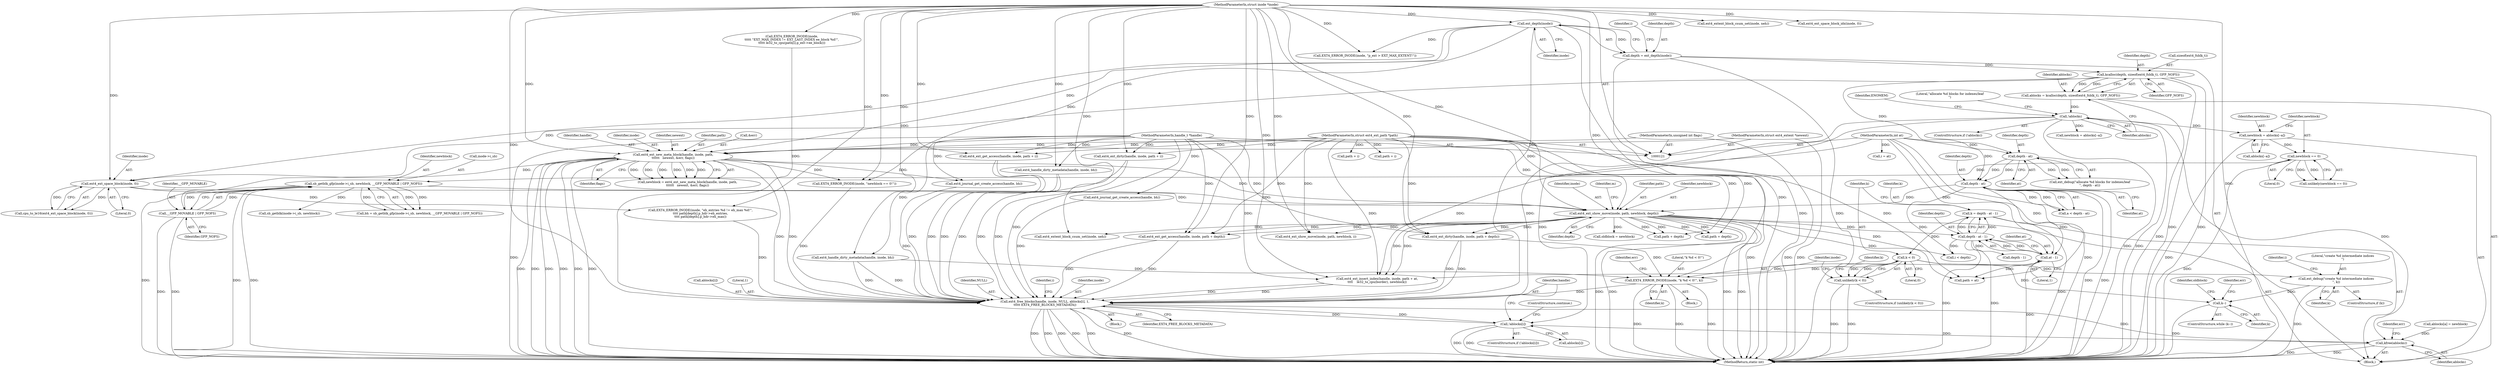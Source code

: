 digraph "0_linux_592acbf16821288ecdc4192c47e3774a4c48bb64_0@integer" {
"1000518" [label="(Call,k = depth - at - 1)"];
"1000520" [label="(Call,depth - at - 1)"];
"1000405" [label="(Call,ext4_ext_show_move(inode, path, newblock, depth))"];
"1000337" [label="(Call,ext4_ext_space_block(inode, 0))"];
"1000255" [label="(Call,ext4_ext_new_meta_block(handle, inode, path,\n\t\t\t\t\t\t   newext, &err, flags))"];
"1000122" [label="(MethodParameterIn,handle_t *handle)"];
"1000136" [label="(Call,ext_depth(inode))"];
"1000123" [label="(MethodParameterIn,struct inode *inode)"];
"1000125" [label="(MethodParameterIn,struct ext4_ext_path *path)"];
"1000126" [label="(MethodParameterIn,struct ext4_extent *newext)"];
"1000124" [label="(MethodParameterIn,unsigned int flags)"];
"1000295" [label="(Call,sb_getblk_gfp(inode->i_sb, newblock, __GFP_MOVABLE | GFP_NOFS))"];
"1000281" [label="(Call,newblock == 0)"];
"1000273" [label="(Call,newblock = ablocks[--a])"];
"1000231" [label="(Call,!ablocks)"];
"1000223" [label="(Call,ablocks = kcalloc(depth, sizeof(ext4_fsblk_t), GFP_NOFS))"];
"1000225" [label="(Call,kcalloc(depth, sizeof(ext4_fsblk_t), GFP_NOFS))"];
"1000134" [label="(Call,depth = ext_depth(inode))"];
"1000300" [label="(Call,__GFP_MOVABLE | GFP_NOFS)"];
"1000247" [label="(Call,depth - at)"];
"1000238" [label="(Call,depth - at)"];
"1000127" [label="(MethodParameterIn,int at)"];
"1000522" [label="(Call,at - 1)"];
"1000527" [label="(Call,k < 0)"];
"1000526" [label="(Call,unlikely(k < 0))"];
"1000531" [label="(Call,EXT4_ERROR_INODE(inode, \"k %d < 0!\", k))"];
"1000852" [label="(Call,ext4_free_blocks(handle, inode, NULL, ablocks[i], 1,\n\t\t\t\t\t EXT4_FREE_BLOCKS_METADATA))"];
"1000847" [label="(Call,!ablocks[i])"];
"1000861" [label="(Call,kfree(ablocks))"];
"1000542" [label="(Call,ext_debug(\"create %d intermediate indices\n\", k))"];
"1000551" [label="(Call,k--)"];
"1000258" [label="(Identifier,path)"];
"1000509" [label="(Call,ext4_ext_dirty(handle, inode, path + depth))"];
"1000136" [label="(Call,ext_depth(inode))"];
"1000521" [label="(Identifier,depth)"];
"1000781" [label="(Call,path + i)"];
"1000142" [label="(Identifier,i)"];
"1000408" [label="(Identifier,newblock)"];
"1000260" [label="(Call,&err)"];
"1000249" [label="(Identifier,at)"];
"1000541" [label="(Identifier,k)"];
"1000812" [label="(Identifier,err)"];
"1000122" [label="(MethodParameterIn,handle_t *handle)"];
"1000296" [label="(Call,inode->i_sb)"];
"1000470" [label="(Call,ext4_handle_dirty_metadata(handle, inode, bh))"];
"1000224" [label="(Identifier,ablocks)"];
"1000135" [label="(Identifier,depth)"];
"1000512" [label="(Call,path + depth)"];
"1000124" [label="(MethodParameterIn,unsigned int flags)"];
"1000523" [label="(Identifier,at)"];
"1000544" [label="(Identifier,k)"];
"1000855" [label="(Identifier,NULL)"];
"1000534" [label="(Identifier,k)"];
"1000845" [label="(Block,)"];
"1000300" [label="(Call,__GFP_MOVABLE | GFP_NOFS)"];
"1000229" [label="(Identifier,GFP_NOFS)"];
"1000226" [label="(Identifier,depth)"];
"1000295" [label="(Call,sb_getblk_gfp(inode->i_sb, newblock, __GFP_MOVABLE | GFP_NOFS))"];
"1000141" [label="(Call,i = at)"];
"1000134" [label="(Call,depth = ext_depth(inode))"];
"1000282" [label="(Identifier,newblock)"];
"1000125" [label="(MethodParameterIn,struct ext4_ext_path *path)"];
"1000816" [label="(Call,path + at)"];
"1000840" [label="(Call,i < depth)"];
"1000368" [label="(Call,EXT4_ERROR_INODE(inode, \"eh_entries %d != eh_max %d!\",\n\t\t\t\t path[depth].p_hdr->eh_entries,\n\t\t\t\t path[depth].p_hdr->eh_max))"];
"1000285" [label="(Call,EXT4_ERROR_INODE(inode, \"newblock == 0!\"))"];
"1000238" [label="(Call,depth - at)"];
"1000853" [label="(Identifier,handle)"];
"1000846" [label="(ControlStructure,if (!ablocks[i]))"];
"1000862" [label="(Identifier,ablocks)"];
"1000255" [label="(Call,ext4_ext_new_meta_block(handle, inode, path,\n\t\t\t\t\t\t   newext, &err, flags))"];
"1000231" [label="(Call,!ablocks)"];
"1000525" [label="(ControlStructure,if (unlikely(k < 0)))"];
"1000223" [label="(Call,ablocks = kcalloc(depth, sizeof(ext4_fsblk_t), GFP_NOFS))"];
"1000864" [label="(Identifier,err)"];
"1000851" [label="(ControlStructure,continue;)"];
"1000405" [label="(Call,ext4_ext_show_move(inode, path, newblock, depth))"];
"1000338" [label="(Identifier,inode)"];
"1000533" [label="(Literal,\"k %d < 0!\")"];
"1000406" [label="(Identifier,inode)"];
"1000752" [label="(Call,ext4_extent_block_csum_set(inode, neh))"];
"1000280" [label="(Call,unlikely(newblock == 0))"];
"1000245" [label="(Call,a < depth - at)"];
"1000247" [label="(Call,depth - at)"];
"1000293" [label="(Call,bh = sb_getblk_gfp(inode->i_sb, newblock, __GFP_MOVABLE | GFP_NOFS))"];
"1000253" [label="(Call,newblock = ext4_ext_new_meta_block(handle, inode, path,\n\t\t\t\t\t\t   newext, &err, flags))"];
"1000518" [label="(Call,k = depth - at - 1)"];
"1000546" [label="(Identifier,i)"];
"1000227" [label="(Call,sizeof(ext4_fsblk_t))"];
"1000137" [label="(Identifier,inode)"];
"1000803" [label="(Call,path + i)"];
"1000531" [label="(Call,EXT4_ERROR_INODE(inode, \"k %d < 0!\", k))"];
"1000656" [label="(Call,EXT4_ERROR_INODE(inode,\n\t\t\t\t\t \"EXT_MAX_INDEX != EXT_LAST_INDEX ee_block %d!\",\n\t\t\t\t\t le32_to_cpu(path[i].p_ext->ee_block)))"];
"1000557" [label="(Call,newblock = ablocks[--a])"];
"1000847" [label="(Call,!ablocks[i])"];
"1000317" [label="(Call,ext4_journal_get_create_access(handle, bh))"];
"1000177" [label="(Call,EXT4_ERROR_INODE(inode, \"p_ext > EXT_MAX_EXTENT!\"))"];
"1000552" [label="(Identifier,k)"];
"1000610" [label="(Call,ext4_ext_space_block_idx(inode, 0))"];
"1000236" [label="(Call,ext_debug(\"allocate %d blocks for indexes/leaf\n\", depth - at))"];
"1000540" [label="(ControlStructure,if (k))"];
"1000411" [label="(Identifier,m)"];
"1000237" [label="(Literal,\"allocate %d blocks for indexes/leaf\n\")"];
"1000700" [label="(Call,ext4_ext_show_move(inode, path, newblock, i))"];
"1000761" [label="(Call,ext4_handle_dirty_metadata(handle, inode, bh))"];
"1000565" [label="(Call,sb_getblk(inode->i_sb, newblock))"];
"1000127" [label="(MethodParameterIn,int at)"];
"1000800" [label="(Call,ext4_ext_dirty(handle, inode, path + i))"];
"1000283" [label="(Literal,0)"];
"1000230" [label="(ControlStructure,if (!ablocks))"];
"1000844" [label="(Identifier,i)"];
"1000409" [label="(Identifier,depth)"];
"1000256" [label="(Identifier,handle)"];
"1000550" [label="(ControlStructure,while (k--))"];
"1000235" [label="(Identifier,ENOMEM)"];
"1000520" [label="(Call,depth - at - 1)"];
"1000860" [label="(Identifier,EXT4_FREE_BLOCKS_METADATA)"];
"1000407" [label="(Identifier,path)"];
"1000461" [label="(Call,ext4_extent_block_csum_set(inode, neh))"];
"1000490" [label="(Call,path + depth)"];
"1000542" [label="(Call,ext_debug(\"create %d intermediate indices\n\", k))"];
"1000543" [label="(Literal,\"create %d intermediate indices\n\")"];
"1000865" [label="(MethodReturn,static int)"];
"1000519" [label="(Identifier,k)"];
"1000232" [label="(Identifier,ablocks)"];
"1000529" [label="(Literal,0)"];
"1000126" [label="(MethodParameterIn,struct ext4_extent *newext)"];
"1000262" [label="(Identifier,flags)"];
"1000487" [label="(Call,ext4_ext_get_access(handle, inode, path + depth))"];
"1000854" [label="(Identifier,inode)"];
"1000339" [label="(Literal,0)"];
"1000527" [label="(Call,k < 0)"];
"1000128" [label="(Block,)"];
"1000273" [label="(Call,newblock = ablocks[--a])"];
"1000524" [label="(Literal,1)"];
"1000856" [label="(Call,ablocks[i])"];
"1000536" [label="(Identifier,err)"];
"1000778" [label="(Call,ext4_ext_get_access(handle, inode, path + i))"];
"1000861" [label="(Call,kfree(ablocks))"];
"1000532" [label="(Identifier,inode)"];
"1000240" [label="(Identifier,at)"];
"1000555" [label="(Identifier,oldblock)"];
"1000302" [label="(Identifier,GFP_NOFS)"];
"1000547" [label="(Call,depth - 1)"];
"1000813" [label="(Call,ext4_ext_insert_index(handle, inode, path + at,\n\t\t\t\t    le32_to_cpu(border), newblock))"];
"1000551" [label="(Call,k--)"];
"1000268" [label="(Call,ablocks[a] = newblock)"];
"1000275" [label="(Call,ablocks[--a])"];
"1000526" [label="(Call,unlikely(k < 0))"];
"1000848" [label="(Call,ablocks[i])"];
"1000852" [label="(Call,ext4_free_blocks(handle, inode, NULL, ablocks[i], 1,\n\t\t\t\t\t EXT4_FREE_BLOCKS_METADATA))"];
"1000530" [label="(Block,)"];
"1000257" [label="(Identifier,inode)"];
"1000299" [label="(Identifier,newblock)"];
"1000259" [label="(Identifier,newext)"];
"1000528" [label="(Identifier,k)"];
"1000554" [label="(Call,oldblock = newblock)"];
"1000336" [label="(Call,cpu_to_le16(ext4_ext_space_block(inode, 0)))"];
"1000225" [label="(Call,kcalloc(depth, sizeof(ext4_fsblk_t), GFP_NOFS))"];
"1000281" [label="(Call,newblock == 0)"];
"1000301" [label="(Identifier,__GFP_MOVABLE)"];
"1000239" [label="(Identifier,depth)"];
"1000859" [label="(Literal,1)"];
"1000337" [label="(Call,ext4_ext_space_block(inode, 0))"];
"1000123" [label="(MethodParameterIn,struct inode *inode)"];
"1000248" [label="(Identifier,depth)"];
"1000522" [label="(Call,at - 1)"];
"1000584" [label="(Call,ext4_journal_get_create_access(handle, bh))"];
"1000274" [label="(Identifier,newblock)"];
"1000518" -> "1000128"  [label="AST: "];
"1000518" -> "1000520"  [label="CFG: "];
"1000519" -> "1000518"  [label="AST: "];
"1000520" -> "1000518"  [label="AST: "];
"1000528" -> "1000518"  [label="CFG: "];
"1000518" -> "1000865"  [label="DDG: "];
"1000520" -> "1000518"  [label="DDG: "];
"1000520" -> "1000518"  [label="DDG: "];
"1000518" -> "1000527"  [label="DDG: "];
"1000520" -> "1000522"  [label="CFG: "];
"1000521" -> "1000520"  [label="AST: "];
"1000522" -> "1000520"  [label="AST: "];
"1000520" -> "1000865"  [label="DDG: "];
"1000520" -> "1000865"  [label="DDG: "];
"1000405" -> "1000520"  [label="DDG: "];
"1000522" -> "1000520"  [label="DDG: "];
"1000522" -> "1000520"  [label="DDG: "];
"1000520" -> "1000547"  [label="DDG: "];
"1000520" -> "1000840"  [label="DDG: "];
"1000405" -> "1000128"  [label="AST: "];
"1000405" -> "1000409"  [label="CFG: "];
"1000406" -> "1000405"  [label="AST: "];
"1000407" -> "1000405"  [label="AST: "];
"1000408" -> "1000405"  [label="AST: "];
"1000409" -> "1000405"  [label="AST: "];
"1000411" -> "1000405"  [label="CFG: "];
"1000405" -> "1000865"  [label="DDG: "];
"1000405" -> "1000865"  [label="DDG: "];
"1000405" -> "1000865"  [label="DDG: "];
"1000405" -> "1000865"  [label="DDG: "];
"1000337" -> "1000405"  [label="DDG: "];
"1000123" -> "1000405"  [label="DDG: "];
"1000255" -> "1000405"  [label="DDG: "];
"1000125" -> "1000405"  [label="DDG: "];
"1000295" -> "1000405"  [label="DDG: "];
"1000247" -> "1000405"  [label="DDG: "];
"1000405" -> "1000461"  [label="DDG: "];
"1000405" -> "1000487"  [label="DDG: "];
"1000405" -> "1000487"  [label="DDG: "];
"1000405" -> "1000490"  [label="DDG: "];
"1000405" -> "1000490"  [label="DDG: "];
"1000405" -> "1000509"  [label="DDG: "];
"1000405" -> "1000509"  [label="DDG: "];
"1000405" -> "1000512"  [label="DDG: "];
"1000405" -> "1000512"  [label="DDG: "];
"1000405" -> "1000554"  [label="DDG: "];
"1000405" -> "1000700"  [label="DDG: "];
"1000405" -> "1000813"  [label="DDG: "];
"1000405" -> "1000813"  [label="DDG: "];
"1000405" -> "1000816"  [label="DDG: "];
"1000405" -> "1000840"  [label="DDG: "];
"1000337" -> "1000336"  [label="AST: "];
"1000337" -> "1000339"  [label="CFG: "];
"1000338" -> "1000337"  [label="AST: "];
"1000339" -> "1000337"  [label="AST: "];
"1000336" -> "1000337"  [label="CFG: "];
"1000337" -> "1000336"  [label="DDG: "];
"1000337" -> "1000336"  [label="DDG: "];
"1000255" -> "1000337"  [label="DDG: "];
"1000136" -> "1000337"  [label="DDG: "];
"1000123" -> "1000337"  [label="DDG: "];
"1000337" -> "1000368"  [label="DDG: "];
"1000255" -> "1000253"  [label="AST: "];
"1000255" -> "1000262"  [label="CFG: "];
"1000256" -> "1000255"  [label="AST: "];
"1000257" -> "1000255"  [label="AST: "];
"1000258" -> "1000255"  [label="AST: "];
"1000259" -> "1000255"  [label="AST: "];
"1000260" -> "1000255"  [label="AST: "];
"1000262" -> "1000255"  [label="AST: "];
"1000253" -> "1000255"  [label="CFG: "];
"1000255" -> "1000865"  [label="DDG: "];
"1000255" -> "1000865"  [label="DDG: "];
"1000255" -> "1000865"  [label="DDG: "];
"1000255" -> "1000865"  [label="DDG: "];
"1000255" -> "1000865"  [label="DDG: "];
"1000255" -> "1000865"  [label="DDG: "];
"1000255" -> "1000253"  [label="DDG: "];
"1000255" -> "1000253"  [label="DDG: "];
"1000255" -> "1000253"  [label="DDG: "];
"1000255" -> "1000253"  [label="DDG: "];
"1000255" -> "1000253"  [label="DDG: "];
"1000255" -> "1000253"  [label="DDG: "];
"1000122" -> "1000255"  [label="DDG: "];
"1000136" -> "1000255"  [label="DDG: "];
"1000123" -> "1000255"  [label="DDG: "];
"1000125" -> "1000255"  [label="DDG: "];
"1000126" -> "1000255"  [label="DDG: "];
"1000124" -> "1000255"  [label="DDG: "];
"1000255" -> "1000285"  [label="DDG: "];
"1000255" -> "1000317"  [label="DDG: "];
"1000255" -> "1000852"  [label="DDG: "];
"1000255" -> "1000852"  [label="DDG: "];
"1000122" -> "1000121"  [label="AST: "];
"1000122" -> "1000865"  [label="DDG: "];
"1000122" -> "1000317"  [label="DDG: "];
"1000122" -> "1000470"  [label="DDG: "];
"1000122" -> "1000487"  [label="DDG: "];
"1000122" -> "1000509"  [label="DDG: "];
"1000122" -> "1000584"  [label="DDG: "];
"1000122" -> "1000761"  [label="DDG: "];
"1000122" -> "1000778"  [label="DDG: "];
"1000122" -> "1000800"  [label="DDG: "];
"1000122" -> "1000813"  [label="DDG: "];
"1000122" -> "1000852"  [label="DDG: "];
"1000136" -> "1000134"  [label="AST: "];
"1000136" -> "1000137"  [label="CFG: "];
"1000137" -> "1000136"  [label="AST: "];
"1000134" -> "1000136"  [label="CFG: "];
"1000136" -> "1000865"  [label="DDG: "];
"1000136" -> "1000134"  [label="DDG: "];
"1000123" -> "1000136"  [label="DDG: "];
"1000136" -> "1000177"  [label="DDG: "];
"1000136" -> "1000285"  [label="DDG: "];
"1000136" -> "1000852"  [label="DDG: "];
"1000123" -> "1000121"  [label="AST: "];
"1000123" -> "1000865"  [label="DDG: "];
"1000123" -> "1000177"  [label="DDG: "];
"1000123" -> "1000285"  [label="DDG: "];
"1000123" -> "1000368"  [label="DDG: "];
"1000123" -> "1000461"  [label="DDG: "];
"1000123" -> "1000470"  [label="DDG: "];
"1000123" -> "1000487"  [label="DDG: "];
"1000123" -> "1000509"  [label="DDG: "];
"1000123" -> "1000531"  [label="DDG: "];
"1000123" -> "1000610"  [label="DDG: "];
"1000123" -> "1000656"  [label="DDG: "];
"1000123" -> "1000700"  [label="DDG: "];
"1000123" -> "1000752"  [label="DDG: "];
"1000123" -> "1000761"  [label="DDG: "];
"1000123" -> "1000778"  [label="DDG: "];
"1000123" -> "1000800"  [label="DDG: "];
"1000123" -> "1000813"  [label="DDG: "];
"1000123" -> "1000852"  [label="DDG: "];
"1000125" -> "1000121"  [label="AST: "];
"1000125" -> "1000865"  [label="DDG: "];
"1000125" -> "1000487"  [label="DDG: "];
"1000125" -> "1000490"  [label="DDG: "];
"1000125" -> "1000509"  [label="DDG: "];
"1000125" -> "1000512"  [label="DDG: "];
"1000125" -> "1000700"  [label="DDG: "];
"1000125" -> "1000778"  [label="DDG: "];
"1000125" -> "1000781"  [label="DDG: "];
"1000125" -> "1000800"  [label="DDG: "];
"1000125" -> "1000803"  [label="DDG: "];
"1000125" -> "1000813"  [label="DDG: "];
"1000125" -> "1000816"  [label="DDG: "];
"1000126" -> "1000121"  [label="AST: "];
"1000126" -> "1000865"  [label="DDG: "];
"1000124" -> "1000121"  [label="AST: "];
"1000124" -> "1000865"  [label="DDG: "];
"1000295" -> "1000293"  [label="AST: "];
"1000295" -> "1000300"  [label="CFG: "];
"1000296" -> "1000295"  [label="AST: "];
"1000299" -> "1000295"  [label="AST: "];
"1000300" -> "1000295"  [label="AST: "];
"1000293" -> "1000295"  [label="CFG: "];
"1000295" -> "1000865"  [label="DDG: "];
"1000295" -> "1000865"  [label="DDG: "];
"1000295" -> "1000865"  [label="DDG: "];
"1000295" -> "1000293"  [label="DDG: "];
"1000295" -> "1000293"  [label="DDG: "];
"1000295" -> "1000293"  [label="DDG: "];
"1000281" -> "1000295"  [label="DDG: "];
"1000300" -> "1000295"  [label="DDG: "];
"1000300" -> "1000295"  [label="DDG: "];
"1000295" -> "1000565"  [label="DDG: "];
"1000281" -> "1000280"  [label="AST: "];
"1000281" -> "1000283"  [label="CFG: "];
"1000282" -> "1000281"  [label="AST: "];
"1000283" -> "1000281"  [label="AST: "];
"1000280" -> "1000281"  [label="CFG: "];
"1000281" -> "1000865"  [label="DDG: "];
"1000281" -> "1000280"  [label="DDG: "];
"1000281" -> "1000280"  [label="DDG: "];
"1000273" -> "1000281"  [label="DDG: "];
"1000273" -> "1000128"  [label="AST: "];
"1000273" -> "1000275"  [label="CFG: "];
"1000274" -> "1000273"  [label="AST: "];
"1000275" -> "1000273"  [label="AST: "];
"1000282" -> "1000273"  [label="CFG: "];
"1000273" -> "1000865"  [label="DDG: "];
"1000231" -> "1000273"  [label="DDG: "];
"1000231" -> "1000230"  [label="AST: "];
"1000231" -> "1000232"  [label="CFG: "];
"1000232" -> "1000231"  [label="AST: "];
"1000235" -> "1000231"  [label="CFG: "];
"1000237" -> "1000231"  [label="CFG: "];
"1000231" -> "1000865"  [label="DDG: "];
"1000231" -> "1000865"  [label="DDG: "];
"1000223" -> "1000231"  [label="DDG: "];
"1000231" -> "1000557"  [label="DDG: "];
"1000231" -> "1000847"  [label="DDG: "];
"1000231" -> "1000852"  [label="DDG: "];
"1000231" -> "1000861"  [label="DDG: "];
"1000223" -> "1000128"  [label="AST: "];
"1000223" -> "1000225"  [label="CFG: "];
"1000224" -> "1000223"  [label="AST: "];
"1000225" -> "1000223"  [label="AST: "];
"1000232" -> "1000223"  [label="CFG: "];
"1000223" -> "1000865"  [label="DDG: "];
"1000225" -> "1000223"  [label="DDG: "];
"1000225" -> "1000223"  [label="DDG: "];
"1000225" -> "1000229"  [label="CFG: "];
"1000226" -> "1000225"  [label="AST: "];
"1000227" -> "1000225"  [label="AST: "];
"1000229" -> "1000225"  [label="AST: "];
"1000225" -> "1000865"  [label="DDG: "];
"1000225" -> "1000865"  [label="DDG: "];
"1000134" -> "1000225"  [label="DDG: "];
"1000225" -> "1000238"  [label="DDG: "];
"1000225" -> "1000300"  [label="DDG: "];
"1000134" -> "1000128"  [label="AST: "];
"1000135" -> "1000134"  [label="AST: "];
"1000142" -> "1000134"  [label="CFG: "];
"1000134" -> "1000865"  [label="DDG: "];
"1000134" -> "1000865"  [label="DDG: "];
"1000300" -> "1000302"  [label="CFG: "];
"1000301" -> "1000300"  [label="AST: "];
"1000302" -> "1000300"  [label="AST: "];
"1000300" -> "1000865"  [label="DDG: "];
"1000300" -> "1000865"  [label="DDG: "];
"1000247" -> "1000245"  [label="AST: "];
"1000247" -> "1000249"  [label="CFG: "];
"1000248" -> "1000247"  [label="AST: "];
"1000249" -> "1000247"  [label="AST: "];
"1000245" -> "1000247"  [label="CFG: "];
"1000247" -> "1000865"  [label="DDG: "];
"1000247" -> "1000865"  [label="DDG: "];
"1000247" -> "1000245"  [label="DDG: "];
"1000247" -> "1000245"  [label="DDG: "];
"1000238" -> "1000247"  [label="DDG: "];
"1000238" -> "1000247"  [label="DDG: "];
"1000127" -> "1000247"  [label="DDG: "];
"1000247" -> "1000522"  [label="DDG: "];
"1000247" -> "1000840"  [label="DDG: "];
"1000238" -> "1000236"  [label="AST: "];
"1000238" -> "1000240"  [label="CFG: "];
"1000239" -> "1000238"  [label="AST: "];
"1000240" -> "1000238"  [label="AST: "];
"1000236" -> "1000238"  [label="CFG: "];
"1000238" -> "1000236"  [label="DDG: "];
"1000238" -> "1000236"  [label="DDG: "];
"1000127" -> "1000238"  [label="DDG: "];
"1000127" -> "1000121"  [label="AST: "];
"1000127" -> "1000865"  [label="DDG: "];
"1000127" -> "1000141"  [label="DDG: "];
"1000127" -> "1000522"  [label="DDG: "];
"1000127" -> "1000813"  [label="DDG: "];
"1000127" -> "1000816"  [label="DDG: "];
"1000522" -> "1000524"  [label="CFG: "];
"1000523" -> "1000522"  [label="AST: "];
"1000524" -> "1000522"  [label="AST: "];
"1000522" -> "1000865"  [label="DDG: "];
"1000522" -> "1000813"  [label="DDG: "];
"1000522" -> "1000816"  [label="DDG: "];
"1000527" -> "1000526"  [label="AST: "];
"1000527" -> "1000529"  [label="CFG: "];
"1000528" -> "1000527"  [label="AST: "];
"1000529" -> "1000527"  [label="AST: "];
"1000526" -> "1000527"  [label="CFG: "];
"1000527" -> "1000526"  [label="DDG: "];
"1000527" -> "1000526"  [label="DDG: "];
"1000527" -> "1000531"  [label="DDG: "];
"1000527" -> "1000542"  [label="DDG: "];
"1000527" -> "1000551"  [label="DDG: "];
"1000526" -> "1000525"  [label="AST: "];
"1000532" -> "1000526"  [label="CFG: "];
"1000541" -> "1000526"  [label="CFG: "];
"1000526" -> "1000865"  [label="DDG: "];
"1000526" -> "1000865"  [label="DDG: "];
"1000531" -> "1000530"  [label="AST: "];
"1000531" -> "1000534"  [label="CFG: "];
"1000532" -> "1000531"  [label="AST: "];
"1000533" -> "1000531"  [label="AST: "];
"1000534" -> "1000531"  [label="AST: "];
"1000536" -> "1000531"  [label="CFG: "];
"1000531" -> "1000865"  [label="DDG: "];
"1000531" -> "1000865"  [label="DDG: "];
"1000531" -> "1000865"  [label="DDG: "];
"1000470" -> "1000531"  [label="DDG: "];
"1000509" -> "1000531"  [label="DDG: "];
"1000531" -> "1000852"  [label="DDG: "];
"1000852" -> "1000845"  [label="AST: "];
"1000852" -> "1000860"  [label="CFG: "];
"1000853" -> "1000852"  [label="AST: "];
"1000854" -> "1000852"  [label="AST: "];
"1000855" -> "1000852"  [label="AST: "];
"1000856" -> "1000852"  [label="AST: "];
"1000859" -> "1000852"  [label="AST: "];
"1000860" -> "1000852"  [label="AST: "];
"1000844" -> "1000852"  [label="CFG: "];
"1000852" -> "1000865"  [label="DDG: "];
"1000852" -> "1000865"  [label="DDG: "];
"1000852" -> "1000865"  [label="DDG: "];
"1000852" -> "1000865"  [label="DDG: "];
"1000852" -> "1000865"  [label="DDG: "];
"1000852" -> "1000865"  [label="DDG: "];
"1000852" -> "1000847"  [label="DDG: "];
"1000761" -> "1000852"  [label="DDG: "];
"1000761" -> "1000852"  [label="DDG: "];
"1000317" -> "1000852"  [label="DDG: "];
"1000487" -> "1000852"  [label="DDG: "];
"1000487" -> "1000852"  [label="DDG: "];
"1000813" -> "1000852"  [label="DDG: "];
"1000813" -> "1000852"  [label="DDG: "];
"1000800" -> "1000852"  [label="DDG: "];
"1000800" -> "1000852"  [label="DDG: "];
"1000778" -> "1000852"  [label="DDG: "];
"1000778" -> "1000852"  [label="DDG: "];
"1000584" -> "1000852"  [label="DDG: "];
"1000470" -> "1000852"  [label="DDG: "];
"1000470" -> "1000852"  [label="DDG: "];
"1000509" -> "1000852"  [label="DDG: "];
"1000509" -> "1000852"  [label="DDG: "];
"1000368" -> "1000852"  [label="DDG: "];
"1000285" -> "1000852"  [label="DDG: "];
"1000656" -> "1000852"  [label="DDG: "];
"1000847" -> "1000852"  [label="DDG: "];
"1000852" -> "1000861"  [label="DDG: "];
"1000847" -> "1000846"  [label="AST: "];
"1000847" -> "1000848"  [label="CFG: "];
"1000848" -> "1000847"  [label="AST: "];
"1000851" -> "1000847"  [label="CFG: "];
"1000853" -> "1000847"  [label="CFG: "];
"1000847" -> "1000865"  [label="DDG: "];
"1000847" -> "1000865"  [label="DDG: "];
"1000847" -> "1000861"  [label="DDG: "];
"1000861" -> "1000128"  [label="AST: "];
"1000861" -> "1000862"  [label="CFG: "];
"1000862" -> "1000861"  [label="AST: "];
"1000864" -> "1000861"  [label="CFG: "];
"1000861" -> "1000865"  [label="DDG: "];
"1000861" -> "1000865"  [label="DDG: "];
"1000268" -> "1000861"  [label="DDG: "];
"1000542" -> "1000540"  [label="AST: "];
"1000542" -> "1000544"  [label="CFG: "];
"1000543" -> "1000542"  [label="AST: "];
"1000544" -> "1000542"  [label="AST: "];
"1000546" -> "1000542"  [label="CFG: "];
"1000542" -> "1000865"  [label="DDG: "];
"1000542" -> "1000551"  [label="DDG: "];
"1000551" -> "1000550"  [label="AST: "];
"1000551" -> "1000552"  [label="CFG: "];
"1000552" -> "1000551"  [label="AST: "];
"1000555" -> "1000551"  [label="CFG: "];
"1000812" -> "1000551"  [label="CFG: "];
"1000551" -> "1000865"  [label="DDG: "];
}
